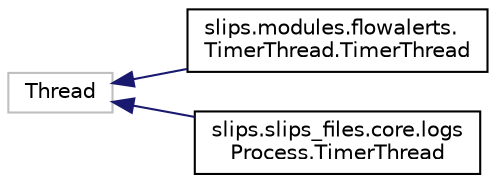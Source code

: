 digraph "Graphical Class Hierarchy"
{
 // LATEX_PDF_SIZE
  edge [fontname="Helvetica",fontsize="10",labelfontname="Helvetica",labelfontsize="10"];
  node [fontname="Helvetica",fontsize="10",shape=record];
  rankdir="LR";
  Node4 [label="Thread",height=0.2,width=0.4,color="grey75", fillcolor="white", style="filled",tooltip=" "];
  Node4 -> Node0 [dir="back",color="midnightblue",fontsize="10",style="solid",fontname="Helvetica"];
  Node0 [label="slips.modules.flowalerts.\lTimerThread.TimerThread",height=0.2,width=0.4,color="black", fillcolor="white", style="filled",URL="$da/d75/classslips_1_1modules_1_1flowalerts_1_1TimerThread_1_1TimerThread.html",tooltip=" "];
  Node4 -> Node6 [dir="back",color="midnightblue",fontsize="10",style="solid",fontname="Helvetica"];
  Node6 [label="slips.slips_files.core.logs\lProcess.TimerThread",height=0.2,width=0.4,color="black", fillcolor="white", style="filled",URL="$d5/d3e/classslips_1_1slips__files_1_1core_1_1logsProcess_1_1TimerThread.html",tooltip=" "];
}

